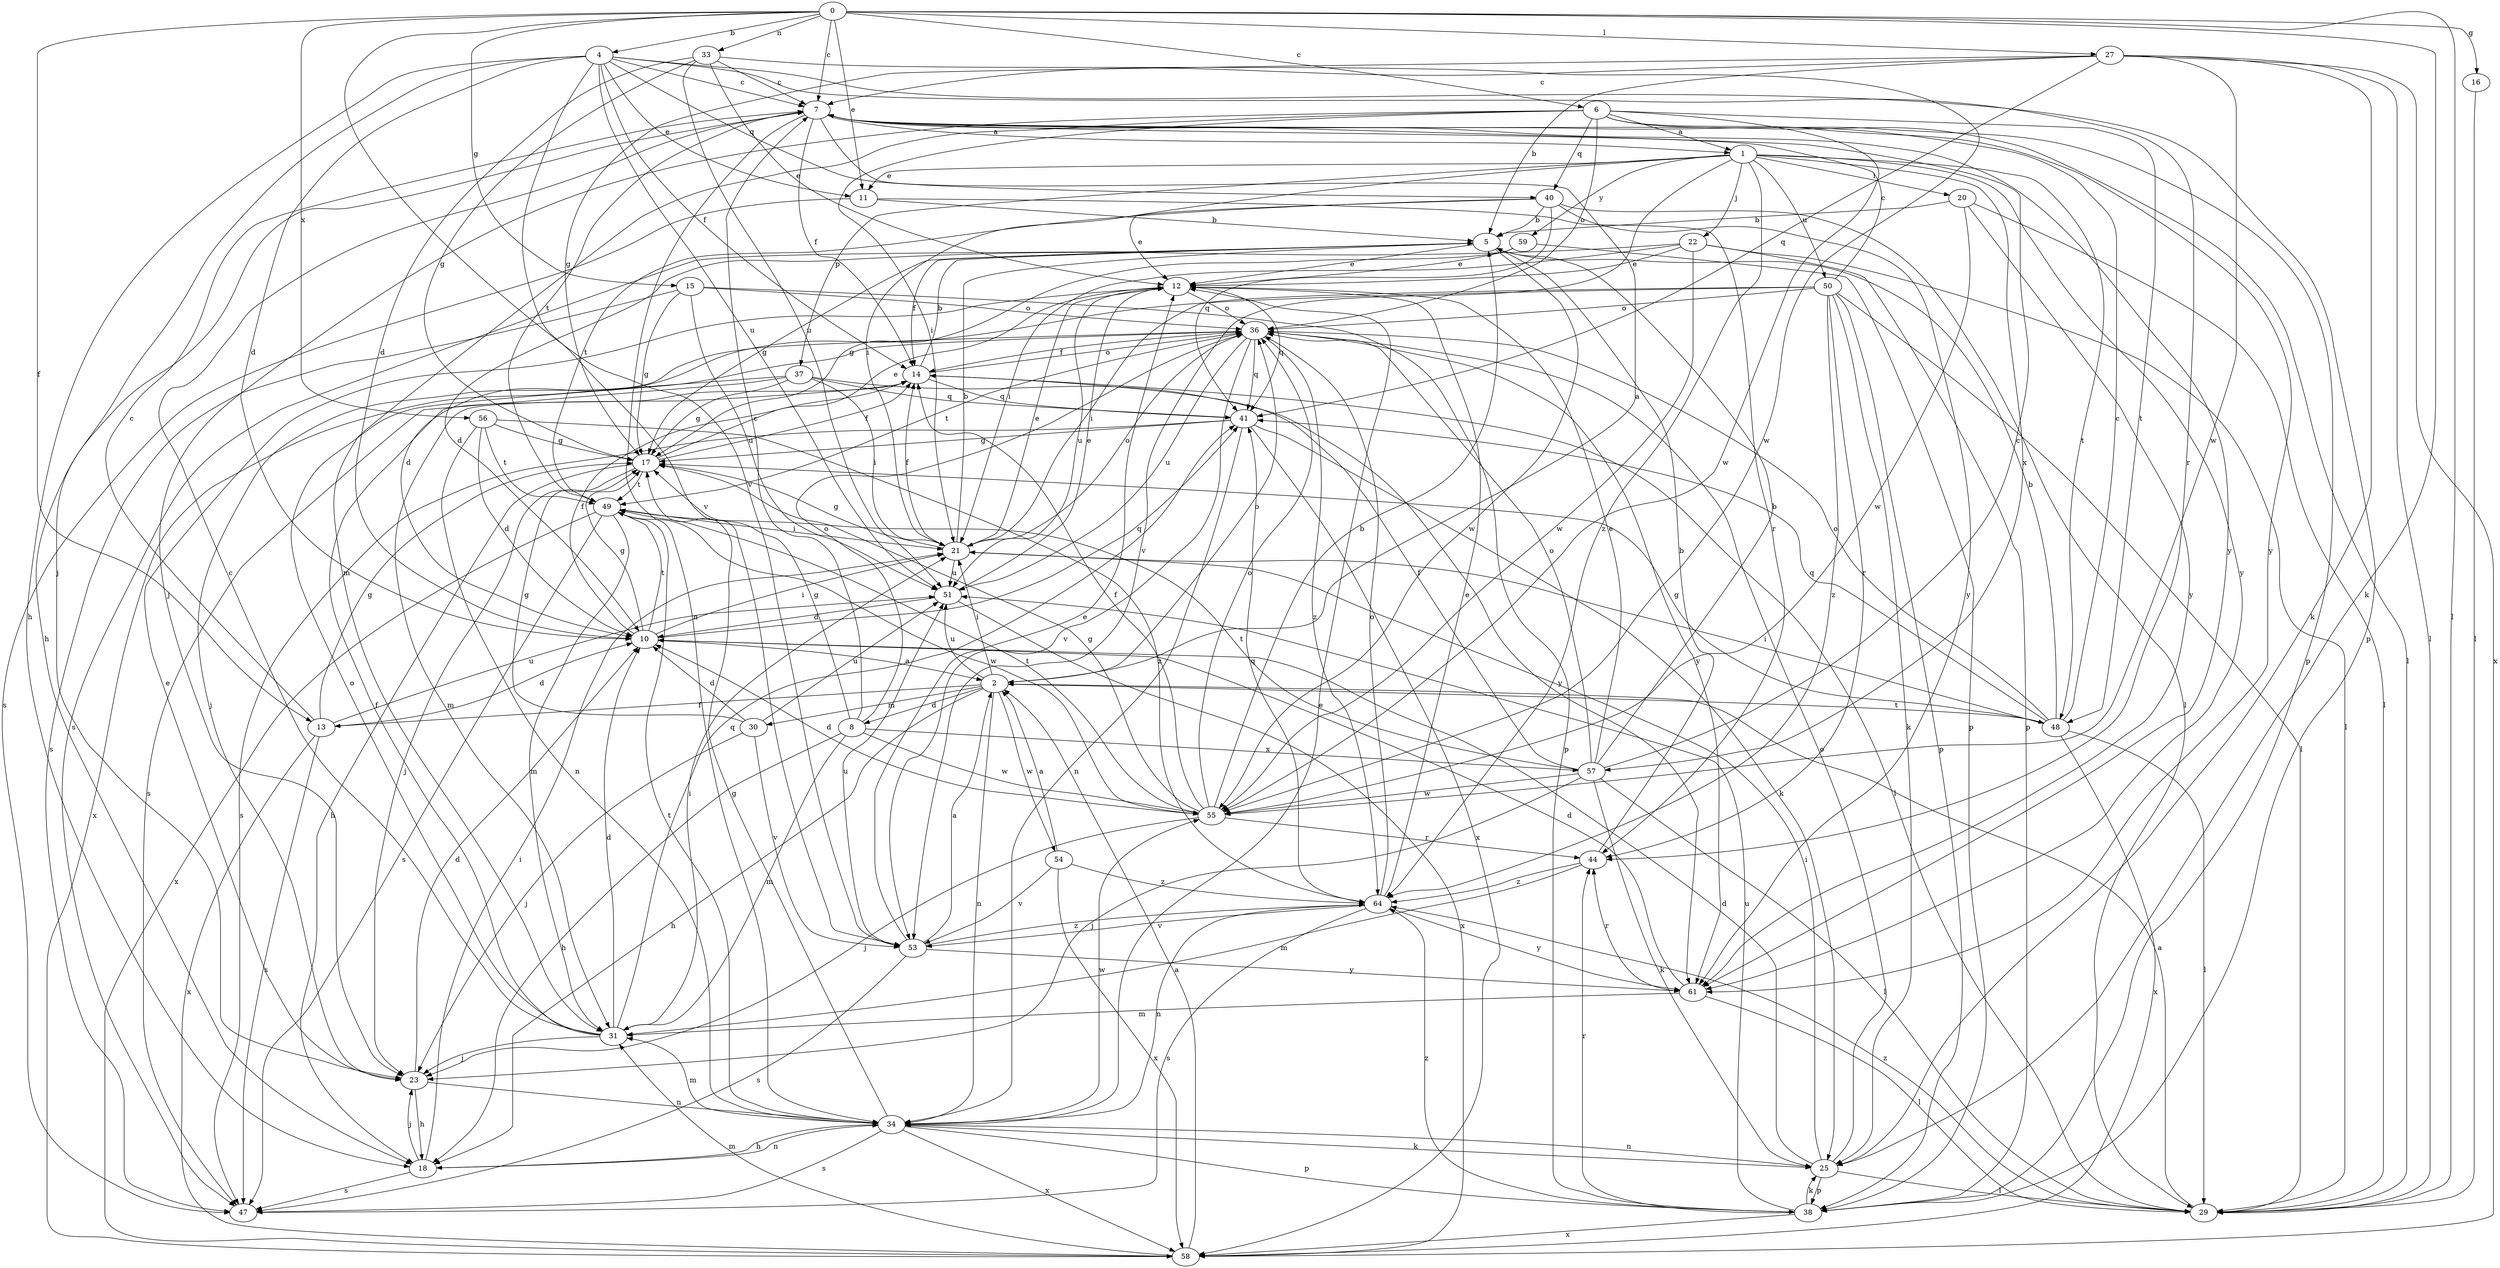 strict digraph  {
0;
1;
2;
4;
5;
6;
7;
8;
10;
11;
12;
13;
14;
15;
16;
17;
18;
20;
21;
22;
23;
25;
27;
29;
30;
31;
33;
34;
36;
37;
38;
40;
41;
44;
47;
48;
49;
50;
51;
53;
54;
55;
56;
57;
58;
59;
61;
64;
0 -> 4  [label=b];
0 -> 6  [label=c];
0 -> 7  [label=c];
0 -> 11  [label=e];
0 -> 13  [label=f];
0 -> 15  [label=g];
0 -> 16  [label=g];
0 -> 25  [label=k];
0 -> 27  [label=l];
0 -> 29  [label=l];
0 -> 33  [label=n];
0 -> 53  [label=v];
0 -> 56  [label=x];
1 -> 11  [label=e];
1 -> 20  [label=i];
1 -> 21  [label=i];
1 -> 22  [label=j];
1 -> 37  [label=p];
1 -> 48  [label=t];
1 -> 50  [label=u];
1 -> 53  [label=v];
1 -> 57  [label=x];
1 -> 59  [label=y];
1 -> 61  [label=y];
1 -> 64  [label=z];
2 -> 8  [label=d];
2 -> 13  [label=f];
2 -> 18  [label=h];
2 -> 21  [label=i];
2 -> 30  [label=m];
2 -> 34  [label=n];
2 -> 36  [label=o];
2 -> 48  [label=t];
2 -> 51  [label=u];
2 -> 54  [label=w];
4 -> 7  [label=c];
4 -> 10  [label=d];
4 -> 11  [label=e];
4 -> 14  [label=f];
4 -> 18  [label=h];
4 -> 23  [label=j];
4 -> 38  [label=p];
4 -> 40  [label=q];
4 -> 44  [label=r];
4 -> 51  [label=u];
4 -> 53  [label=v];
5 -> 12  [label=e];
5 -> 14  [label=f];
5 -> 17  [label=g];
5 -> 47  [label=s];
5 -> 55  [label=w];
6 -> 1  [label=a];
6 -> 21  [label=i];
6 -> 23  [label=j];
6 -> 31  [label=m];
6 -> 36  [label=o];
6 -> 38  [label=p];
6 -> 40  [label=q];
6 -> 48  [label=t];
6 -> 55  [label=w];
6 -> 61  [label=y];
7 -> 1  [label=a];
7 -> 2  [label=a];
7 -> 14  [label=f];
7 -> 18  [label=h];
7 -> 29  [label=l];
7 -> 34  [label=n];
7 -> 49  [label=t];
7 -> 61  [label=y];
8 -> 7  [label=c];
8 -> 17  [label=g];
8 -> 18  [label=h];
8 -> 31  [label=m];
8 -> 36  [label=o];
8 -> 55  [label=w];
8 -> 57  [label=x];
10 -> 2  [label=a];
10 -> 14  [label=f];
10 -> 17  [label=g];
10 -> 21  [label=i];
10 -> 41  [label=q];
10 -> 49  [label=t];
11 -> 5  [label=b];
11 -> 44  [label=r];
11 -> 47  [label=s];
12 -> 36  [label=o];
12 -> 41  [label=q];
12 -> 51  [label=u];
13 -> 7  [label=c];
13 -> 10  [label=d];
13 -> 17  [label=g];
13 -> 47  [label=s];
13 -> 51  [label=u];
13 -> 58  [label=x];
14 -> 5  [label=b];
14 -> 29  [label=l];
14 -> 31  [label=m];
14 -> 36  [label=o];
14 -> 41  [label=q];
15 -> 17  [label=g];
15 -> 36  [label=o];
15 -> 38  [label=p];
15 -> 47  [label=s];
15 -> 51  [label=u];
16 -> 29  [label=l];
17 -> 12  [label=e];
17 -> 14  [label=f];
17 -> 18  [label=h];
17 -> 23  [label=j];
17 -> 49  [label=t];
18 -> 21  [label=i];
18 -> 23  [label=j];
18 -> 34  [label=n];
18 -> 47  [label=s];
20 -> 5  [label=b];
20 -> 29  [label=l];
20 -> 55  [label=w];
20 -> 61  [label=y];
21 -> 5  [label=b];
21 -> 12  [label=e];
21 -> 14  [label=f];
21 -> 17  [label=g];
21 -> 36  [label=o];
21 -> 51  [label=u];
22 -> 10  [label=d];
22 -> 12  [label=e];
22 -> 21  [label=i];
22 -> 29  [label=l];
22 -> 38  [label=p];
22 -> 55  [label=w];
23 -> 10  [label=d];
23 -> 12  [label=e];
23 -> 18  [label=h];
23 -> 34  [label=n];
25 -> 10  [label=d];
25 -> 21  [label=i];
25 -> 29  [label=l];
25 -> 34  [label=n];
25 -> 36  [label=o];
25 -> 38  [label=p];
27 -> 5  [label=b];
27 -> 7  [label=c];
27 -> 17  [label=g];
27 -> 25  [label=k];
27 -> 29  [label=l];
27 -> 41  [label=q];
27 -> 55  [label=w];
27 -> 58  [label=x];
29 -> 2  [label=a];
29 -> 64  [label=z];
30 -> 10  [label=d];
30 -> 17  [label=g];
30 -> 23  [label=j];
30 -> 51  [label=u];
30 -> 53  [label=v];
31 -> 7  [label=c];
31 -> 10  [label=d];
31 -> 14  [label=f];
31 -> 21  [label=i];
31 -> 23  [label=j];
31 -> 36  [label=o];
31 -> 41  [label=q];
33 -> 7  [label=c];
33 -> 10  [label=d];
33 -> 12  [label=e];
33 -> 17  [label=g];
33 -> 51  [label=u];
33 -> 55  [label=w];
34 -> 12  [label=e];
34 -> 17  [label=g];
34 -> 18  [label=h];
34 -> 25  [label=k];
34 -> 31  [label=m];
34 -> 38  [label=p];
34 -> 47  [label=s];
34 -> 49  [label=t];
34 -> 55  [label=w];
34 -> 58  [label=x];
36 -> 14  [label=f];
36 -> 23  [label=j];
36 -> 41  [label=q];
36 -> 49  [label=t];
36 -> 51  [label=u];
36 -> 53  [label=v];
36 -> 61  [label=y];
36 -> 64  [label=z];
37 -> 17  [label=g];
37 -> 21  [label=i];
37 -> 41  [label=q];
37 -> 47  [label=s];
37 -> 58  [label=x];
37 -> 61  [label=y];
38 -> 25  [label=k];
38 -> 44  [label=r];
38 -> 51  [label=u];
38 -> 58  [label=x];
38 -> 64  [label=z];
40 -> 5  [label=b];
40 -> 12  [label=e];
40 -> 29  [label=l];
40 -> 41  [label=q];
40 -> 49  [label=t];
40 -> 61  [label=y];
41 -> 17  [label=g];
41 -> 25  [label=k];
41 -> 34  [label=n];
41 -> 47  [label=s];
41 -> 58  [label=x];
44 -> 5  [label=b];
44 -> 31  [label=m];
44 -> 64  [label=z];
48 -> 5  [label=b];
48 -> 7  [label=c];
48 -> 17  [label=g];
48 -> 21  [label=i];
48 -> 29  [label=l];
48 -> 36  [label=o];
48 -> 41  [label=q];
48 -> 58  [label=x];
49 -> 21  [label=i];
49 -> 31  [label=m];
49 -> 47  [label=s];
49 -> 55  [label=w];
49 -> 58  [label=x];
50 -> 7  [label=c];
50 -> 10  [label=d];
50 -> 21  [label=i];
50 -> 25  [label=k];
50 -> 29  [label=l];
50 -> 36  [label=o];
50 -> 38  [label=p];
50 -> 44  [label=r];
50 -> 64  [label=z];
51 -> 10  [label=d];
51 -> 12  [label=e];
51 -> 58  [label=x];
53 -> 2  [label=a];
53 -> 12  [label=e];
53 -> 47  [label=s];
53 -> 51  [label=u];
53 -> 61  [label=y];
53 -> 64  [label=z];
54 -> 2  [label=a];
54 -> 53  [label=v];
54 -> 58  [label=x];
54 -> 64  [label=z];
55 -> 5  [label=b];
55 -> 10  [label=d];
55 -> 14  [label=f];
55 -> 17  [label=g];
55 -> 23  [label=j];
55 -> 36  [label=o];
55 -> 44  [label=r];
55 -> 49  [label=t];
56 -> 10  [label=d];
56 -> 17  [label=g];
56 -> 34  [label=n];
56 -> 49  [label=t];
56 -> 64  [label=z];
57 -> 5  [label=b];
57 -> 7  [label=c];
57 -> 12  [label=e];
57 -> 14  [label=f];
57 -> 23  [label=j];
57 -> 25  [label=k];
57 -> 29  [label=l];
57 -> 36  [label=o];
57 -> 49  [label=t];
57 -> 55  [label=w];
58 -> 2  [label=a];
58 -> 31  [label=m];
59 -> 12  [label=e];
59 -> 17  [label=g];
59 -> 38  [label=p];
61 -> 10  [label=d];
61 -> 29  [label=l];
61 -> 31  [label=m];
61 -> 44  [label=r];
64 -> 12  [label=e];
64 -> 34  [label=n];
64 -> 36  [label=o];
64 -> 41  [label=q];
64 -> 47  [label=s];
64 -> 53  [label=v];
64 -> 61  [label=y];
}
